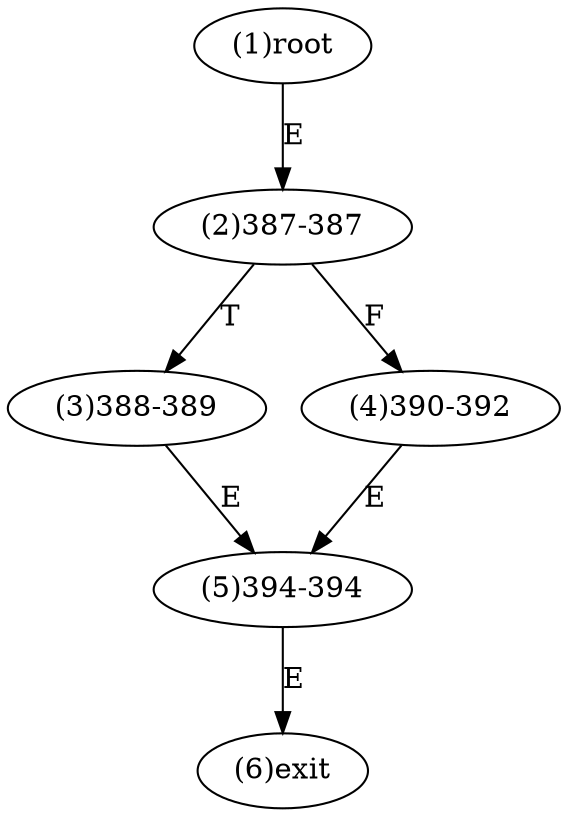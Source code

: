 digraph "" { 
1[ label="(1)root"];
2[ label="(2)387-387"];
3[ label="(3)388-389"];
4[ label="(4)390-392"];
5[ label="(5)394-394"];
6[ label="(6)exit"];
1->2[ label="E"];
2->4[ label="F"];
2->3[ label="T"];
3->5[ label="E"];
4->5[ label="E"];
5->6[ label="E"];
}